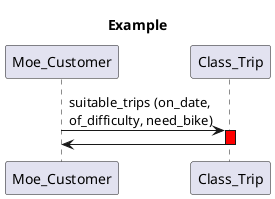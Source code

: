 @startuml test
title Example
Moe_Customer -> Class_Trip --++ #red: suitable_trips (on_date, \nof_difficulty, need_bike)
Class_Trip -> Moe_Customer --
@enduml